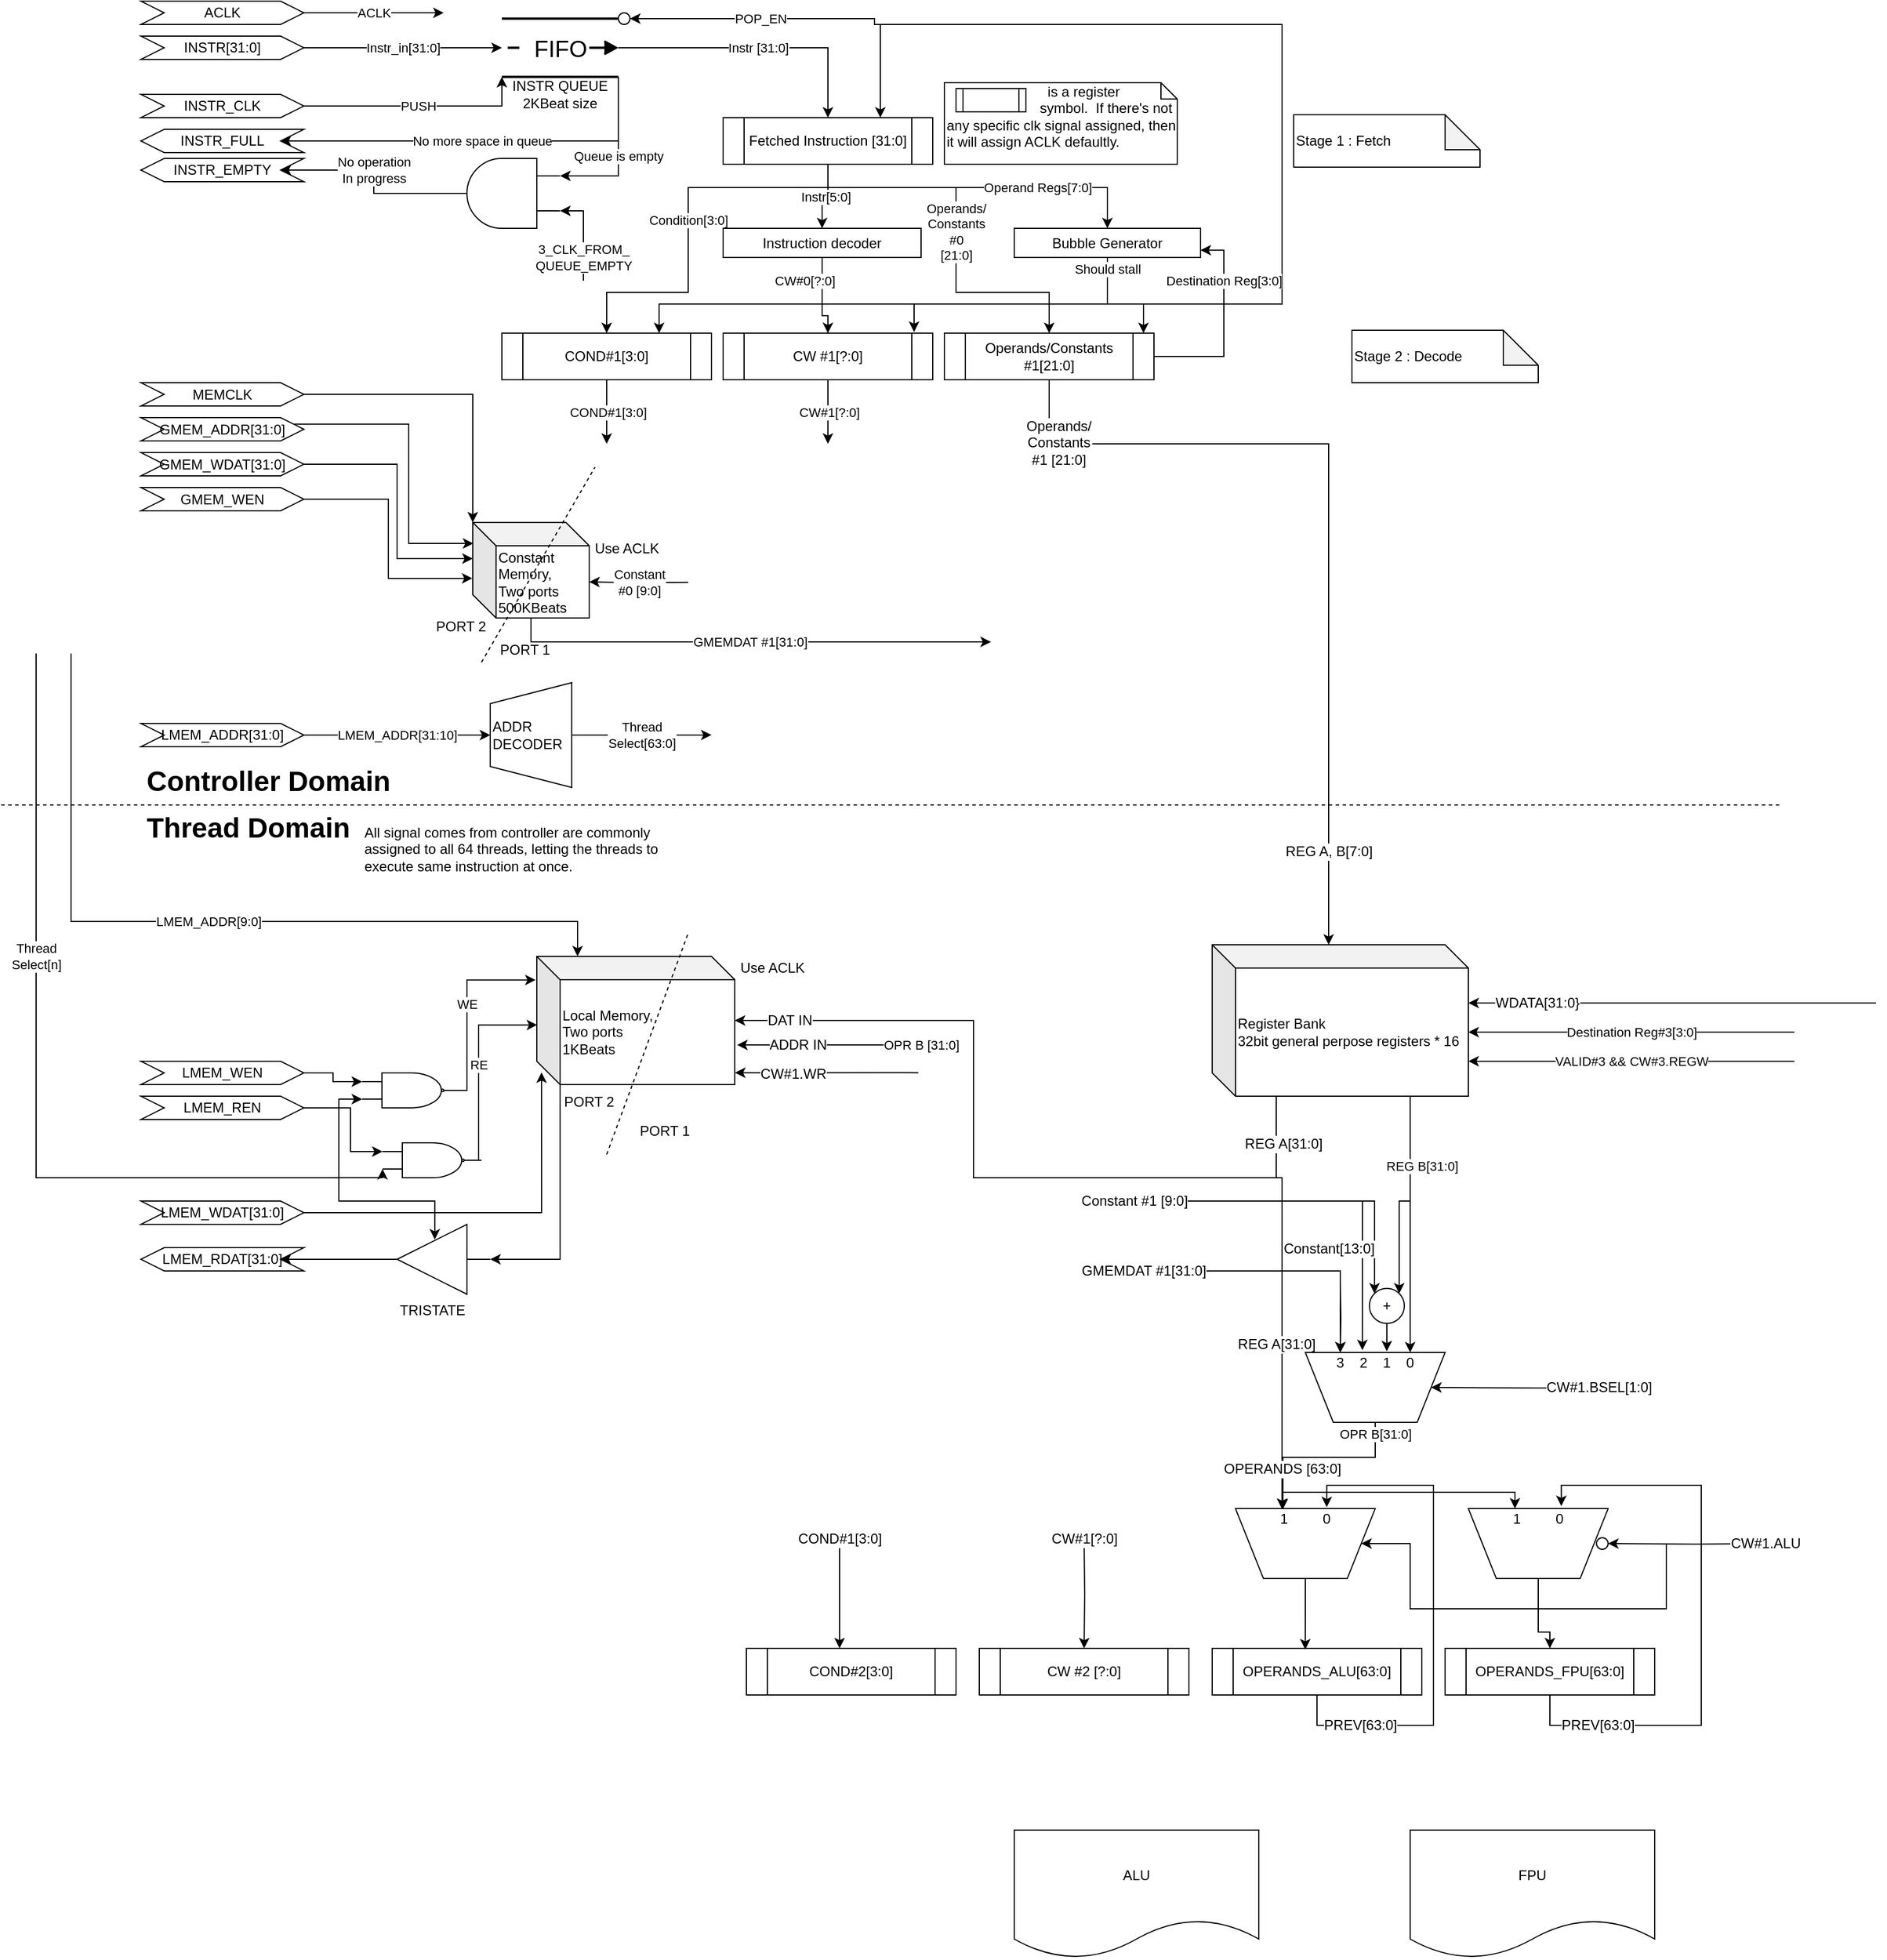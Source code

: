 <mxfile version="10.6.9" type="device"><diagram id="GFs_m2COBvJKlhi9vGBS" name="Page-1"><mxGraphModel dx="882" dy="807" grid="1" gridSize="10" guides="1" tooltips="1" connect="1" arrows="1" fold="1" page="1" pageScale="1" pageWidth="1169" pageHeight="827" math="0" shadow="0"><root><mxCell id="0"/><mxCell id="1" parent="0"/><mxCell id="w4Xrjc9ANLXoHk5ifPLj-215" value="" style="endArrow=none;dashed=1;html=1;fontColor=#000000;" edge="1" parent="1"><mxGeometry width="50" height="50" relative="1" as="geometry"><mxPoint x="442.5" y="867.5" as="sourcePoint"/><mxPoint x="540" y="700" as="targetPoint"/></mxGeometry></mxCell><mxCell id="w4Xrjc9ANLXoHk5ifPLj-197" style="edgeStyle=orthogonalEdgeStyle;rounded=0;orthogonalLoop=1;jettySize=auto;html=1;exitX=0.25;exitY=0;exitDx=0;exitDy=0;fontColor=#000000;entryX=0.667;entryY=0.994;entryDx=0;entryDy=0;entryPerimeter=0;" edge="1" parent="1" target="w4Xrjc9ANLXoHk5ifPLj-224"><mxGeometry relative="1" as="geometry"><mxPoint x="1120" y="1580" as="targetPoint"/><mxPoint x="1115" y="1310" as="sourcePoint"/><Array as="points"><mxPoint x="1130" y="1310"/></Array></mxGeometry></mxCell><mxCell id="w4Xrjc9ANLXoHk5ifPLj-198" value="REG A[31:0]" style="text;html=1;resizable=0;points=[];align=center;verticalAlign=middle;labelBackgroundColor=#ffffff;" vertex="1" connectable="0" parent="w4Xrjc9ANLXoHk5ifPLj-197"><mxGeometry x="0.57" y="-4" relative="1" as="geometry"><mxPoint x="-1" y="-77" as="offset"/></mxGeometry></mxCell><mxCell id="w4Xrjc9ANLXoHk5ifPLj-187" style="edgeStyle=orthogonalEdgeStyle;rounded=0;orthogonalLoop=1;jettySize=auto;html=1;exitX=0;exitY=0;exitDx=0;exitDy=0;fontColor=#000000;entryX=0;entryY=0;entryDx=0;entryDy=0;" edge="1" parent="1" target="w4Xrjc9ANLXoHk5ifPLj-186"><mxGeometry relative="1" as="geometry"><mxPoint x="1190" y="1330" as="sourcePoint"/><Array as="points"><mxPoint x="1209" y="1330"/></Array></mxGeometry></mxCell><mxCell id="w4Xrjc9ANLXoHk5ifPLj-188" style="edgeStyle=orthogonalEdgeStyle;rounded=0;orthogonalLoop=1;jettySize=auto;html=1;exitX=1;exitY=0;exitDx=0;exitDy=0;fontColor=#000000;entryX=1;entryY=0;entryDx=0;entryDy=0;" edge="1" parent="1" target="w4Xrjc9ANLXoHk5ifPLj-186"><mxGeometry relative="1" as="geometry"><mxPoint x="1240" y="1330" as="sourcePoint"/><Array as="points"><mxPoint x="1231" y="1330"/></Array></mxGeometry></mxCell><mxCell id="w4Xrjc9ANLXoHk5ifPLj-83" style="edgeStyle=orthogonalEdgeStyle;rounded=0;orthogonalLoop=1;jettySize=auto;html=1;entryX=0.75;entryY=0;entryDx=0;entryDy=0;fontColor=#000000;" edge="1" parent="1" source="w4Xrjc9ANLXoHk5ifPLj-72" target="w4Xrjc9ANLXoHk5ifPLj-75"><mxGeometry relative="1" as="geometry"><Array as="points"><mxPoint x="980" y="560"/><mxPoint x="595" y="560"/></Array></mxGeometry></mxCell><mxCell id="w4Xrjc9ANLXoHk5ifPLj-82" style="edgeStyle=orthogonalEdgeStyle;rounded=0;orthogonalLoop=1;jettySize=auto;html=1;entryX=0.911;entryY=-0.025;entryDx=0;entryDy=0;entryPerimeter=0;fontColor=#000000;" edge="1" parent="1" source="w4Xrjc9ANLXoHk5ifPLj-72" target="w4Xrjc9ANLXoHk5ifPLj-55"><mxGeometry relative="1" as="geometry"><Array as="points"><mxPoint x="980" y="560"/><mxPoint x="814" y="560"/></Array></mxGeometry></mxCell><mxCell id="w4Xrjc9ANLXoHk5ifPLj-79" value="Operands/&lt;br&gt;Constants&lt;br&gt;#0&lt;br&gt;[21:0]&lt;br&gt;" style="edgeStyle=orthogonalEdgeStyle;rounded=0;orthogonalLoop=1;jettySize=auto;html=1;exitX=0.5;exitY=1;exitDx=0;exitDy=0;fontColor=#000000;" edge="1" parent="1" source="w4Xrjc9ANLXoHk5ifPLj-32" target="w4Xrjc9ANLXoHk5ifPLj-70"><mxGeometry relative="1" as="geometry"><Array as="points"><mxPoint x="740" y="460"/><mxPoint x="850" y="460"/><mxPoint x="850" y="550"/><mxPoint x="930" y="550"/></Array></mxGeometry></mxCell><mxCell id="w4Xrjc9ANLXoHk5ifPLj-17" value="ACLK" style="edgeStyle=orthogonalEdgeStyle;rounded=0;orthogonalLoop=1;jettySize=auto;html=1;exitX=1;exitY=0.5;exitDx=0;exitDy=0;fontColor=#000000;" edge="1" parent="1" source="w4Xrjc9ANLXoHk5ifPLj-2"><mxGeometry relative="1" as="geometry"><mxPoint x="410" y="310" as="targetPoint"/><Array as="points"><mxPoint x="400" y="310"/><mxPoint x="400" y="310"/></Array></mxGeometry></mxCell><mxCell id="w4Xrjc9ANLXoHk5ifPLj-2" value="ACLK&lt;br&gt;" style="shape=step;perimeter=stepPerimeter;whiteSpace=wrap;html=1;fixedSize=1;" vertex="1" parent="1"><mxGeometry x="150" y="300" width="140" height="20" as="geometry"/></mxCell><mxCell id="w4Xrjc9ANLXoHk5ifPLj-25" value="Instr_in[31:0]" style="edgeStyle=orthogonalEdgeStyle;rounded=0;orthogonalLoop=1;jettySize=auto;html=1;exitX=1;exitY=0.5;exitDx=0;exitDy=0;entryX=0;entryY=0.5;entryDx=0;entryDy=0;fontColor=#000000;" edge="1" parent="1" source="w4Xrjc9ANLXoHk5ifPLj-3" target="w4Xrjc9ANLXoHk5ifPLj-22"><mxGeometry relative="1" as="geometry"/></mxCell><mxCell id="w4Xrjc9ANLXoHk5ifPLj-3" value="INSTR[31:0]&lt;br&gt;" style="shape=step;perimeter=stepPerimeter;whiteSpace=wrap;html=1;fixedSize=1;" vertex="1" parent="1"><mxGeometry x="150" y="330" width="140" height="20" as="geometry"/></mxCell><mxCell id="w4Xrjc9ANLXoHk5ifPLj-37" value="PUSH" style="edgeStyle=orthogonalEdgeStyle;rounded=0;orthogonalLoop=1;jettySize=auto;html=1;exitX=1;exitY=0.5;exitDx=0;exitDy=0;entryX=0;entryY=1;entryDx=0;entryDy=0;fontColor=#000000;" edge="1" parent="1" source="w4Xrjc9ANLXoHk5ifPLj-4" target="w4Xrjc9ANLXoHk5ifPLj-22"><mxGeometry relative="1" as="geometry"/></mxCell><mxCell id="w4Xrjc9ANLXoHk5ifPLj-4" value="INSTR_CLK" style="shape=step;perimeter=stepPerimeter;whiteSpace=wrap;html=1;fixedSize=1;" vertex="1" parent="1"><mxGeometry x="150" y="380" width="140" height="20" as="geometry"/></mxCell><mxCell id="w4Xrjc9ANLXoHk5ifPLj-112" style="edgeStyle=orthogonalEdgeStyle;rounded=0;orthogonalLoop=1;jettySize=auto;html=1;exitX=1;exitY=0.25;exitDx=0;exitDy=0;entryX=0.005;entryY=0.22;entryDx=0;entryDy=0;entryPerimeter=0;fontColor=#000000;" edge="1" parent="1" source="w4Xrjc9ANLXoHk5ifPLj-5" target="w4Xrjc9ANLXoHk5ifPLj-106"><mxGeometry relative="1" as="geometry"><Array as="points"><mxPoint x="380" y="663"/><mxPoint x="380" y="766"/></Array></mxGeometry></mxCell><mxCell id="w4Xrjc9ANLXoHk5ifPLj-5" value="GMEM_ADDR[31:0]" style="shape=step;perimeter=stepPerimeter;whiteSpace=wrap;html=1;fixedSize=1;" vertex="1" parent="1"><mxGeometry x="150" y="657.5" width="140" height="20" as="geometry"/></mxCell><mxCell id="w4Xrjc9ANLXoHk5ifPLj-111" style="edgeStyle=orthogonalEdgeStyle;rounded=0;orthogonalLoop=1;jettySize=auto;html=1;exitX=1;exitY=0.5;exitDx=0;exitDy=0;entryX=0;entryY=0;entryDx=0;entryDy=31;entryPerimeter=0;fontColor=#000000;" edge="1" parent="1" source="w4Xrjc9ANLXoHk5ifPLj-6" target="w4Xrjc9ANLXoHk5ifPLj-106"><mxGeometry relative="1" as="geometry"><Array as="points"><mxPoint x="370" y="697"/><mxPoint x="370" y="779"/></Array></mxGeometry></mxCell><mxCell id="w4Xrjc9ANLXoHk5ifPLj-6" value="GMEM_WDAT[31:0]" style="shape=step;perimeter=stepPerimeter;whiteSpace=wrap;html=1;fixedSize=1;" vertex="1" parent="1"><mxGeometry x="150" y="687.5" width="140" height="20" as="geometry"/></mxCell><mxCell id="w4Xrjc9ANLXoHk5ifPLj-113" style="edgeStyle=orthogonalEdgeStyle;rounded=0;orthogonalLoop=1;jettySize=auto;html=1;entryX=0;entryY=0;entryDx=0;entryDy=0;entryPerimeter=0;fontColor=#000000;" edge="1" parent="1" source="w4Xrjc9ANLXoHk5ifPLj-7" target="w4Xrjc9ANLXoHk5ifPLj-106"><mxGeometry relative="1" as="geometry"/></mxCell><mxCell id="w4Xrjc9ANLXoHk5ifPLj-7" value="MEMCLK" style="shape=step;perimeter=stepPerimeter;whiteSpace=wrap;html=1;fixedSize=1;" vertex="1" parent="1"><mxGeometry x="150" y="627.5" width="140" height="20" as="geometry"/></mxCell><mxCell id="w4Xrjc9ANLXoHk5ifPLj-110" style="edgeStyle=orthogonalEdgeStyle;rounded=0;orthogonalLoop=1;jettySize=auto;html=1;exitX=1;exitY=0.5;exitDx=0;exitDy=0;entryX=-0.003;entryY=0.585;entryDx=0;entryDy=0;entryPerimeter=0;fontColor=#000000;" edge="1" parent="1" source="w4Xrjc9ANLXoHk5ifPLj-10" target="w4Xrjc9ANLXoHk5ifPLj-106"><mxGeometry relative="1" as="geometry"/></mxCell><mxCell id="w4Xrjc9ANLXoHk5ifPLj-10" value="GMEM_WEN" style="shape=step;perimeter=stepPerimeter;whiteSpace=wrap;html=1;fixedSize=1;" vertex="1" parent="1"><mxGeometry x="150" y="717.5" width="140" height="20" as="geometry"/></mxCell><mxCell id="w4Xrjc9ANLXoHk5ifPLj-121" value="LMEM_ADDR[31:10]" style="edgeStyle=orthogonalEdgeStyle;rounded=0;orthogonalLoop=1;jettySize=auto;html=1;exitX=1;exitY=0.5;exitDx=0;exitDy=0;entryX=0.5;entryY=1;entryDx=0;entryDy=0;fontColor=#000000;" edge="1" parent="1" source="w4Xrjc9ANLXoHk5ifPLj-11" target="w4Xrjc9ANLXoHk5ifPLj-120"><mxGeometry relative="1" as="geometry"/></mxCell><mxCell id="w4Xrjc9ANLXoHk5ifPLj-11" value="LMEM_ADDR[31:0]" style="shape=step;perimeter=stepPerimeter;whiteSpace=wrap;html=1;fixedSize=1;" vertex="1" parent="1"><mxGeometry x="150" y="920" width="140" height="20" as="geometry"/></mxCell><mxCell id="w4Xrjc9ANLXoHk5ifPLj-33" value="Instr [31:0]" style="edgeStyle=orthogonalEdgeStyle;rounded=0;orthogonalLoop=1;jettySize=auto;html=1;exitX=1;exitY=0.5;exitDx=0;exitDy=0;entryX=0.5;entryY=0;entryDx=0;entryDy=0;fontColor=#000000;" edge="1" parent="1" source="w4Xrjc9ANLXoHk5ifPLj-22" target="w4Xrjc9ANLXoHk5ifPLj-32"><mxGeometry relative="1" as="geometry"/></mxCell><mxCell id="w4Xrjc9ANLXoHk5ifPLj-42" value="No more space in queue" style="edgeStyle=orthogonalEdgeStyle;rounded=0;orthogonalLoop=1;jettySize=auto;html=1;exitX=1;exitY=1;exitDx=0;exitDy=0;entryX=1;entryY=0.5;entryDx=0;entryDy=0;fontColor=#000000;" edge="1" parent="1" source="w4Xrjc9ANLXoHk5ifPLj-22" target="w4Xrjc9ANLXoHk5ifPLj-40"><mxGeometry relative="1" as="geometry"><Array as="points"><mxPoint x="560" y="420"/></Array></mxGeometry></mxCell><mxCell id="w4Xrjc9ANLXoHk5ifPLj-48" value="Queue is empty" style="edgeStyle=orthogonalEdgeStyle;rounded=0;orthogonalLoop=1;jettySize=auto;html=1;exitX=1;exitY=1;exitDx=0;exitDy=0;entryX=0;entryY=0.25;entryDx=0;entryDy=0;entryPerimeter=0;fontColor=#000000;" edge="1" parent="1" source="w4Xrjc9ANLXoHk5ifPLj-22" target="w4Xrjc9ANLXoHk5ifPLj-43"><mxGeometry relative="1" as="geometry"/></mxCell><mxCell id="w4Xrjc9ANLXoHk5ifPLj-22" value="FIFO" style="strokeWidth=2;html=1;shape=mxgraph.lean_mapping.fifo_sequence_flow;pointerEvents=1;fontStyle=0;fontSize=20;align=center;fillColor=none;" vertex="1" parent="1"><mxGeometry x="460" y="315" width="100" height="50" as="geometry"/></mxCell><mxCell id="w4Xrjc9ANLXoHk5ifPLj-23" value="INSTR QUEUE&lt;br&gt;2KBeat size&lt;br&gt;" style="text;html=1;strokeColor=none;fillColor=none;align=center;verticalAlign=middle;whiteSpace=wrap;rounded=0;fontColor=#000000;" vertex="1" parent="1"><mxGeometry x="425" y="370" width="170" height="20" as="geometry"/></mxCell><mxCell id="w4Xrjc9ANLXoHk5ifPLj-26" value="" style="endArrow=none;dashed=1;html=1;fontColor=#000000;" edge="1" parent="1"><mxGeometry width="50" height="50" relative="1" as="geometry"><mxPoint x="30" y="990" as="sourcePoint"/><mxPoint x="1560" y="990" as="targetPoint"/></mxGeometry></mxCell><mxCell id="w4Xrjc9ANLXoHk5ifPLj-28" value="&lt;h1&gt;Controller Domain&lt;/h1&gt;" style="text;html=1;strokeColor=none;fillColor=none;spacing=5;spacingTop=-20;whiteSpace=wrap;overflow=hidden;rounded=0;fontColor=#000000;" vertex="1" parent="1"><mxGeometry x="150" y="950" width="360" height="40" as="geometry"/></mxCell><mxCell id="w4Xrjc9ANLXoHk5ifPLj-31" value="&lt;h1&gt;Thread Domain&lt;/h1&gt;" style="text;html=1;strokeColor=none;fillColor=none;spacing=5;spacingTop=-20;whiteSpace=wrap;overflow=hidden;rounded=0;fontColor=#000000;" vertex="1" parent="1"><mxGeometry x="150" y="990" width="190" height="40" as="geometry"/></mxCell><mxCell id="w4Xrjc9ANLXoHk5ifPLj-52" value="Instr[5:0]" style="edgeStyle=orthogonalEdgeStyle;rounded=0;orthogonalLoop=1;jettySize=auto;html=1;entryX=0.5;entryY=0;entryDx=0;entryDy=0;fontColor=#000000;" edge="1" parent="1" source="w4Xrjc9ANLXoHk5ifPLj-32" target="w4Xrjc9ANLXoHk5ifPLj-51"><mxGeometry relative="1" as="geometry"/></mxCell><mxCell id="w4Xrjc9ANLXoHk5ifPLj-74" value="Operand Regs[7:0]" style="edgeStyle=orthogonalEdgeStyle;rounded=0;orthogonalLoop=1;jettySize=auto;html=1;exitX=0.5;exitY=1;exitDx=0;exitDy=0;entryX=0.5;entryY=0;entryDx=0;entryDy=0;fontColor=#000000;" edge="1" parent="1" source="w4Xrjc9ANLXoHk5ifPLj-32" target="w4Xrjc9ANLXoHk5ifPLj-72"><mxGeometry x="0.356" relative="1" as="geometry"><Array as="points"><mxPoint x="740" y="460"/><mxPoint x="980" y="460"/></Array><mxPoint as="offset"/></mxGeometry></mxCell><mxCell id="w4Xrjc9ANLXoHk5ifPLj-88" style="edgeStyle=orthogonalEdgeStyle;rounded=0;orthogonalLoop=1;jettySize=auto;html=1;fontColor=#000000;entryX=0.75;entryY=0;entryDx=0;entryDy=0;exitX=0.5;exitY=1;exitDx=0;exitDy=0;" edge="1" parent="1" source="w4Xrjc9ANLXoHk5ifPLj-72" target="w4Xrjc9ANLXoHk5ifPLj-32"><mxGeometry relative="1" as="geometry"><mxPoint x="785" y="290" as="sourcePoint"/><Array as="points"><mxPoint x="980" y="560"/><mxPoint x="1130" y="560"/><mxPoint x="1130" y="320"/><mxPoint x="785" y="320"/></Array></mxGeometry></mxCell><mxCell id="w4Xrjc9ANLXoHk5ifPLj-32" value="Fetched Instruction [31:0]" style="shape=process;whiteSpace=wrap;html=1;backgroundOutline=1;fillColor=none;fontColor=#000000;" vertex="1" parent="1"><mxGeometry x="650" y="400" width="180" height="40" as="geometry"/></mxCell><mxCell id="w4Xrjc9ANLXoHk5ifPLj-35" value="&amp;nbsp; &amp;nbsp; &amp;nbsp; &amp;nbsp; &amp;nbsp; &amp;nbsp; &amp;nbsp; &amp;nbsp; &amp;nbsp; &amp;nbsp; &amp;nbsp; &amp;nbsp; &amp;nbsp; is a register&lt;br&gt;&amp;nbsp; &amp;nbsp; &amp;nbsp; &amp;nbsp; &amp;nbsp; &amp;nbsp; &amp;nbsp; &amp;nbsp; &amp;nbsp; &amp;nbsp; &amp;nbsp; &amp;nbsp; symbol.&amp;nbsp;&amp;nbsp;If there's not any specific clk signal assigned, then it will assign ACLK defaultly.&lt;br&gt;&lt;br&gt;" style="shape=note;whiteSpace=wrap;html=1;size=14;verticalAlign=top;align=left;spacingTop=-6;fillColor=none;fontColor=#000000;" vertex="1" parent="1"><mxGeometry x="840" y="370" width="200" height="70" as="geometry"/></mxCell><mxCell id="w4Xrjc9ANLXoHk5ifPLj-36" value="" style="shape=process;whiteSpace=wrap;html=1;backgroundOutline=1;fillColor=none;fontColor=#000000;" vertex="1" parent="1"><mxGeometry x="850" y="375" width="60" height="20" as="geometry"/></mxCell><mxCell id="w4Xrjc9ANLXoHk5ifPLj-40" value="INSTR_FULL" style="shape=step;perimeter=stepPerimeter;whiteSpace=wrap;html=1;fixedSize=1;flipH=1;" vertex="1" parent="1"><mxGeometry x="150" y="410" width="140" height="20" as="geometry"/></mxCell><mxCell id="w4Xrjc9ANLXoHk5ifPLj-41" value="INSTR_EMPTY" style="shape=step;perimeter=stepPerimeter;whiteSpace=wrap;html=1;fixedSize=1;flipH=1;" vertex="1" parent="1"><mxGeometry x="150" y="435" width="140" height="20" as="geometry"/></mxCell><mxCell id="w4Xrjc9ANLXoHk5ifPLj-46" value="No operation&lt;br&gt;In progress&lt;br&gt;" style="edgeStyle=orthogonalEdgeStyle;rounded=0;orthogonalLoop=1;jettySize=auto;html=1;exitX=1;exitY=0.5;exitDx=0;exitDy=0;exitPerimeter=0;entryX=1;entryY=0.5;entryDx=0;entryDy=0;fontColor=#000000;" edge="1" parent="1" source="w4Xrjc9ANLXoHk5ifPLj-43" target="w4Xrjc9ANLXoHk5ifPLj-41"><mxGeometry relative="1" as="geometry"/></mxCell><mxCell id="w4Xrjc9ANLXoHk5ifPLj-100" value="3_CLK_FROM_&lt;br&gt;QUEUE_EMPTY&lt;br&gt;" style="edgeStyle=orthogonalEdgeStyle;rounded=0;orthogonalLoop=1;jettySize=auto;html=1;exitX=0;exitY=0.75;exitDx=0;exitDy=0;exitPerimeter=0;fontColor=#000000;entryX=0;entryY=0.75;entryDx=0;entryDy=0;entryPerimeter=0;" edge="1" parent="1" target="w4Xrjc9ANLXoHk5ifPLj-43"><mxGeometry x="-0.5" relative="1" as="geometry"><mxPoint x="530" y="540" as="sourcePoint"/><Array as="points"><mxPoint x="530" y="480"/></Array><mxPoint as="offset"/></mxGeometry></mxCell><mxCell id="w4Xrjc9ANLXoHk5ifPLj-43" value="&lt;br&gt;&lt;br&gt;" style="verticalLabelPosition=bottom;shadow=0;dashed=0;align=center;fillColor=#ffffff;html=1;verticalAlign=top;strokeWidth=1;shape=mxgraph.electrical.logic_gates.logic_gate;operation=and;fontColor=#000000;flipH=1;" vertex="1" parent="1"><mxGeometry x="410" y="435" width="100" height="60" as="geometry"/></mxCell><mxCell id="w4Xrjc9ANLXoHk5ifPLj-76" value="Condition[3:0]" style="edgeStyle=orthogonalEdgeStyle;rounded=0;orthogonalLoop=1;jettySize=auto;html=1;entryX=0.5;entryY=0;entryDx=0;entryDy=0;fontColor=#000000;exitX=0.5;exitY=1;exitDx=0;exitDy=0;" edge="1" parent="1" source="w4Xrjc9ANLXoHk5ifPLj-32" target="w4Xrjc9ANLXoHk5ifPLj-75"><mxGeometry relative="1" as="geometry"><mxPoint x="710" y="460" as="sourcePoint"/><Array as="points"><mxPoint x="740" y="460"/><mxPoint x="620" y="460"/><mxPoint x="620" y="550"/><mxPoint x="550" y="550"/></Array></mxGeometry></mxCell><mxCell id="w4Xrjc9ANLXoHk5ifPLj-85" value="CW#0[?:0]" style="edgeStyle=orthogonalEdgeStyle;rounded=0;orthogonalLoop=1;jettySize=auto;html=1;fontColor=#000000;entryX=0.5;entryY=0;entryDx=0;entryDy=0;" edge="1" parent="1" source="w4Xrjc9ANLXoHk5ifPLj-51" target="w4Xrjc9ANLXoHk5ifPLj-55"><mxGeometry x="-0.429" y="-15" relative="1" as="geometry"><mxPoint x="735" y="570" as="targetPoint"/><Array as="points"><mxPoint x="735" y="570"/><mxPoint x="740" y="570"/></Array><mxPoint as="offset"/></mxGeometry></mxCell><mxCell id="w4Xrjc9ANLXoHk5ifPLj-51" value="Instruction decoder" style="rounded=0;whiteSpace=wrap;html=1;fillColor=none;fontColor=#000000;" vertex="1" parent="1"><mxGeometry x="650" y="495" width="170" height="25" as="geometry"/></mxCell><mxCell id="w4Xrjc9ANLXoHk5ifPLj-99" value="CW#1[?:0]&lt;br&gt;" style="edgeStyle=orthogonalEdgeStyle;rounded=0;orthogonalLoop=1;jettySize=auto;html=1;fontColor=#000000;" edge="1" parent="1" source="w4Xrjc9ANLXoHk5ifPLj-55"><mxGeometry relative="1" as="geometry"><mxPoint x="740" y="680" as="targetPoint"/></mxGeometry></mxCell><mxCell id="w4Xrjc9ANLXoHk5ifPLj-55" value="CW #1[?:0]" style="shape=process;whiteSpace=wrap;html=1;backgroundOutline=1;fillColor=none;fontColor=#000000;" vertex="1" parent="1"><mxGeometry x="650" y="585" width="180" height="40" as="geometry"/></mxCell><mxCell id="w4Xrjc9ANLXoHk5ifPLj-73" value="Destination Reg[3:0]" style="edgeStyle=orthogonalEdgeStyle;rounded=0;orthogonalLoop=1;jettySize=auto;html=1;exitX=0;exitY=0.5;exitDx=0;exitDy=0;entryX=1;entryY=0.75;entryDx=0;entryDy=0;fontColor=#000000;" edge="1" parent="1" source="w4Xrjc9ANLXoHk5ifPLj-70" target="w4Xrjc9ANLXoHk5ifPLj-72"><mxGeometry x="0.462" relative="1" as="geometry"><mxPoint as="offset"/></mxGeometry></mxCell><mxCell id="w4Xrjc9ANLXoHk5ifPLj-94" style="edgeStyle=orthogonalEdgeStyle;rounded=0;orthogonalLoop=1;jettySize=auto;html=1;entryX=0;entryY=0;entryDx=100;entryDy=0;entryPerimeter=0;fontColor=#000000;" edge="1" parent="1" source="w4Xrjc9ANLXoHk5ifPLj-70" target="w4Xrjc9ANLXoHk5ifPLj-93"><mxGeometry relative="1" as="geometry"><Array as="points"><mxPoint x="930" y="680"/><mxPoint x="1170" y="680"/></Array></mxGeometry></mxCell><mxCell id="w4Xrjc9ANLXoHk5ifPLj-95" value="REG A, B[7:0]" style="text;html=1;resizable=0;points=[];align=center;verticalAlign=middle;labelBackgroundColor=#ffffff;" vertex="1" connectable="0" parent="w4Xrjc9ANLXoHk5ifPLj-94"><mxGeometry x="0.705" y="4" relative="1" as="geometry"><mxPoint x="-4" y="27" as="offset"/></mxGeometry></mxCell><mxCell id="w4Xrjc9ANLXoHk5ifPLj-108" value="Operands/&lt;br&gt;Constants&lt;br&gt;#1 [21:0]&lt;br&gt;" style="text;html=1;resizable=0;points=[];align=center;verticalAlign=middle;labelBackgroundColor=#ffffff;" vertex="1" connectable="0" parent="w4Xrjc9ANLXoHk5ifPLj-94"><mxGeometry x="-0.827" y="1" relative="1" as="geometry"><mxPoint as="offset"/></mxGeometry></mxCell><mxCell id="w4Xrjc9ANLXoHk5ifPLj-70" value="Operands/Constants&lt;br&gt;#1[21:0]&lt;br&gt;" style="shape=process;whiteSpace=wrap;html=1;backgroundOutline=1;fillColor=none;fontColor=#000000;direction=west;" vertex="1" parent="1"><mxGeometry x="840" y="585" width="180" height="40" as="geometry"/></mxCell><mxCell id="w4Xrjc9ANLXoHk5ifPLj-80" value="Should stall" style="edgeStyle=orthogonalEdgeStyle;rounded=0;orthogonalLoop=1;jettySize=auto;html=1;fontColor=#000000;entryX=0.05;entryY=1;entryDx=0;entryDy=0;entryPerimeter=0;" edge="1" parent="1" source="w4Xrjc9ANLXoHk5ifPLj-72" target="w4Xrjc9ANLXoHk5ifPLj-70"><mxGeometry x="-0.792" relative="1" as="geometry"><Array as="points"><mxPoint x="980" y="560"/><mxPoint x="1011" y="560"/></Array><mxPoint as="offset"/></mxGeometry></mxCell><mxCell id="w4Xrjc9ANLXoHk5ifPLj-72" value="Bubble Generator" style="rounded=0;whiteSpace=wrap;html=1;fillColor=none;fontColor=#000000;" vertex="1" parent="1"><mxGeometry x="900" y="495" width="160" height="25" as="geometry"/></mxCell><mxCell id="w4Xrjc9ANLXoHk5ifPLj-98" value="COND#1[3:0]" style="edgeStyle=orthogonalEdgeStyle;rounded=0;orthogonalLoop=1;jettySize=auto;html=1;fontColor=#000000;" edge="1" parent="1" source="w4Xrjc9ANLXoHk5ifPLj-75"><mxGeometry relative="1" as="geometry"><mxPoint x="550" y="680" as="targetPoint"/></mxGeometry></mxCell><mxCell id="w4Xrjc9ANLXoHk5ifPLj-75" value="COND#1[3:0]" style="shape=process;whiteSpace=wrap;html=1;backgroundOutline=1;fillColor=none;fontColor=#000000;" vertex="1" parent="1"><mxGeometry x="460" y="585" width="180" height="40" as="geometry"/></mxCell><mxCell id="w4Xrjc9ANLXoHk5ifPLj-89" value="All signal comes from controller are commonly assigned to all 64 threads, letting the threads to execute same instruction at once." style="text;html=1;strokeColor=none;fillColor=none;align=left;verticalAlign=top;whiteSpace=wrap;rounded=0;" vertex="1" parent="1"><mxGeometry x="340" y="1000" width="290" height="80" as="geometry"/></mxCell><mxCell id="w4Xrjc9ANLXoHk5ifPLj-90" value="Stage 2 : Decode" style="shape=note;whiteSpace=wrap;html=1;backgroundOutline=1;darkOpacity=0.05;rounded=0;fillColor=none;align=left;" vertex="1" parent="1"><mxGeometry x="1190" y="582.5" width="160" height="45" as="geometry"/></mxCell><mxCell id="w4Xrjc9ANLXoHk5ifPLj-91" value="Stage 1 : Fetch" style="shape=note;whiteSpace=wrap;html=1;backgroundOutline=1;darkOpacity=0.05;rounded=0;fillColor=none;align=left;" vertex="1" parent="1"><mxGeometry x="1140" y="397.5" width="160" height="45" as="geometry"/></mxCell><mxCell id="w4Xrjc9ANLXoHk5ifPLj-93" value="Register Bank&lt;br&gt;32bit general perpose registers * 16&lt;br&gt;" style="shape=cube;whiteSpace=wrap;html=1;boundedLbl=1;backgroundOutline=1;darkOpacity=0.05;darkOpacity2=0.1;rounded=0;fillColor=none;align=left;" vertex="1" parent="1"><mxGeometry x="1070" y="1110" width="220" height="130" as="geometry"/></mxCell><mxCell id="w4Xrjc9ANLXoHk5ifPLj-103" value="" style="ellipse;whiteSpace=wrap;html=1;aspect=fixed;rounded=0;fillColor=none;align=left;" vertex="1" parent="1"><mxGeometry x="560" y="310" width="10" height="10" as="geometry"/></mxCell><mxCell id="w4Xrjc9ANLXoHk5ifPLj-104" value="POP_EN" style="edgeStyle=orthogonalEdgeStyle;rounded=0;orthogonalLoop=1;jettySize=auto;html=1;entryX=1;entryY=0.5;entryDx=0;entryDy=0;fontColor=#000000;" edge="1" parent="1" target="w4Xrjc9ANLXoHk5ifPLj-103"><mxGeometry relative="1" as="geometry"><mxPoint x="789.951" y="319.961" as="sourcePoint"/><mxPoint x="560.049" y="314.913" as="targetPoint"/><Array as="points"><mxPoint x="780" y="320"/><mxPoint x="780" y="315"/></Array></mxGeometry></mxCell><mxCell id="w4Xrjc9ANLXoHk5ifPLj-109" value="Constant&lt;br&gt;#0 [9:0]&lt;br&gt;" style="edgeStyle=orthogonalEdgeStyle;rounded=0;orthogonalLoop=1;jettySize=auto;html=1;exitX=0;exitY=0;exitDx=100;exitDy=51;exitPerimeter=0;fontColor=#000000;entryX=0;entryY=0;entryDx=100;entryDy=51;entryPerimeter=0;" edge="1" parent="1" target="w4Xrjc9ANLXoHk5ifPLj-106"><mxGeometry relative="1" as="geometry"><mxPoint x="620" y="798.833" as="sourcePoint"/></mxGeometry></mxCell><mxCell id="w4Xrjc9ANLXoHk5ifPLj-153" value="GMEMDAT #1[31:0]" style="edgeStyle=orthogonalEdgeStyle;rounded=0;orthogonalLoop=1;jettySize=auto;html=1;fontColor=#000000;" edge="1" parent="1" source="w4Xrjc9ANLXoHk5ifPLj-106"><mxGeometry relative="1" as="geometry"><mxPoint x="880" y="850" as="targetPoint"/><Array as="points"><mxPoint x="485" y="850"/><mxPoint x="850" y="850"/></Array></mxGeometry></mxCell><mxCell id="w4Xrjc9ANLXoHk5ifPLj-106" value="Constant&lt;br&gt;Memory,&lt;br&gt;Two ports&lt;br&gt;500KBeats&lt;br&gt;" style="shape=cube;whiteSpace=wrap;html=1;boundedLbl=1;backgroundOutline=1;darkOpacity=0.05;darkOpacity2=0.1;rounded=0;fillColor=none;align=left;" vertex="1" parent="1"><mxGeometry x="435" y="747.5" width="100" height="82" as="geometry"/></mxCell><mxCell id="w4Xrjc9ANLXoHk5ifPLj-145" style="edgeStyle=orthogonalEdgeStyle;rounded=0;orthogonalLoop=1;jettySize=auto;html=1;exitX=1;exitY=0.5;exitDx=0;exitDy=0;entryX=0.024;entryY=0.905;entryDx=0;entryDy=0;entryPerimeter=0;fontColor=#000000;" edge="1" parent="1" source="w4Xrjc9ANLXoHk5ifPLj-116" target="w4Xrjc9ANLXoHk5ifPLj-122"><mxGeometry relative="1" as="geometry"/></mxCell><mxCell id="w4Xrjc9ANLXoHk5ifPLj-116" value="LMEM_WDAT[31:0]" style="shape=step;perimeter=stepPerimeter;whiteSpace=wrap;html=1;fixedSize=1;" vertex="1" parent="1"><mxGeometry x="150" y="1330" width="140" height="20" as="geometry"/></mxCell><mxCell id="w4Xrjc9ANLXoHk5ifPLj-117" value="LMEM_RDAT[31:0]" style="shape=step;perimeter=stepPerimeter;whiteSpace=wrap;html=1;fixedSize=1;flipH=1;" vertex="1" parent="1"><mxGeometry x="150" y="1370" width="140" height="20" as="geometry"/></mxCell><mxCell id="w4Xrjc9ANLXoHk5ifPLj-129" style="edgeStyle=orthogonalEdgeStyle;rounded=0;orthogonalLoop=1;jettySize=auto;html=1;exitX=1;exitY=0.5;exitDx=0;exitDy=0;entryX=0;entryY=0.25;entryDx=0;entryDy=0;entryPerimeter=0;fontColor=#000000;" edge="1" parent="1" source="w4Xrjc9ANLXoHk5ifPLj-118" target="w4Xrjc9ANLXoHk5ifPLj-128"><mxGeometry relative="1" as="geometry"/></mxCell><mxCell id="w4Xrjc9ANLXoHk5ifPLj-118" value="LMEM_WEN" style="shape=step;perimeter=stepPerimeter;whiteSpace=wrap;html=1;fixedSize=1;" vertex="1" parent="1"><mxGeometry x="150" y="1210" width="140" height="20" as="geometry"/></mxCell><mxCell id="w4Xrjc9ANLXoHk5ifPLj-137" style="edgeStyle=orthogonalEdgeStyle;rounded=0;orthogonalLoop=1;jettySize=auto;html=1;entryX=0;entryY=0.25;entryDx=0;entryDy=0;entryPerimeter=0;fontColor=#000000;" edge="1" parent="1" source="w4Xrjc9ANLXoHk5ifPLj-119" target="w4Xrjc9ANLXoHk5ifPLj-136"><mxGeometry relative="1" as="geometry"><Array as="points"><mxPoint x="330" y="1250"/><mxPoint x="330" y="1287"/></Array></mxGeometry></mxCell><mxCell id="w4Xrjc9ANLXoHk5ifPLj-119" value="LMEM_REN" style="shape=step;perimeter=stepPerimeter;whiteSpace=wrap;html=1;fixedSize=1;" vertex="1" parent="1"><mxGeometry x="150" y="1240" width="140" height="20" as="geometry"/></mxCell><mxCell id="w4Xrjc9ANLXoHk5ifPLj-127" value="Thread &lt;br&gt;Select[63:0]" style="edgeStyle=orthogonalEdgeStyle;rounded=0;orthogonalLoop=1;jettySize=auto;html=1;exitX=0.5;exitY=0;exitDx=0;exitDy=0;fontColor=#000000;" edge="1" parent="1" source="w4Xrjc9ANLXoHk5ifPLj-120"><mxGeometry relative="1" as="geometry"><mxPoint x="640" y="929.931" as="targetPoint"/></mxGeometry></mxCell><mxCell id="w4Xrjc9ANLXoHk5ifPLj-120" value="ADDR&lt;br&gt;DECODER&lt;br&gt;" style="shape=trapezoid;perimeter=trapezoidPerimeter;whiteSpace=wrap;html=1;rounded=0;fillColor=none;align=left;direction=south;flipH=1;" vertex="1" parent="1"><mxGeometry x="450" y="885" width="70" height="90" as="geometry"/></mxCell><mxCell id="w4Xrjc9ANLXoHk5ifPLj-125" value="LMEM_ADDR[9:0]" style="edgeStyle=orthogonalEdgeStyle;rounded=0;orthogonalLoop=1;jettySize=auto;html=1;fontColor=#000000;" edge="1" parent="1" target="w4Xrjc9ANLXoHk5ifPLj-122"><mxGeometry relative="1" as="geometry"><mxPoint x="90" y="860" as="sourcePoint"/><Array as="points"><mxPoint x="525" y="1090"/></Array></mxGeometry></mxCell><mxCell id="w4Xrjc9ANLXoHk5ifPLj-146" style="edgeStyle=orthogonalEdgeStyle;rounded=0;orthogonalLoop=1;jettySize=auto;html=1;exitX=0;exitY=0;exitDx=20;exitDy=110;exitPerimeter=0;fontColor=#000000;entryX=0;entryY=0.5;entryDx=0;entryDy=0;" edge="1" parent="1" source="w4Xrjc9ANLXoHk5ifPLj-122" target="w4Xrjc9ANLXoHk5ifPLj-147"><mxGeometry relative="1" as="geometry"><mxPoint x="450" y="1380" as="targetPoint"/><Array as="points"><mxPoint x="510" y="1380"/></Array></mxGeometry></mxCell><mxCell id="w4Xrjc9ANLXoHk5ifPLj-166" style="edgeStyle=orthogonalEdgeStyle;rounded=0;orthogonalLoop=1;jettySize=auto;html=1;fontColor=#000000;exitX=0.25;exitY=1;exitDx=0;exitDy=0;exitPerimeter=0;" edge="1" parent="1" source="w4Xrjc9ANLXoHk5ifPLj-93" target="w4Xrjc9ANLXoHk5ifPLj-122"><mxGeometry relative="1" as="geometry"><Array as="points"><mxPoint x="1125" y="1310"/><mxPoint x="865" y="1310"/><mxPoint x="865" y="1175"/></Array></mxGeometry></mxCell><mxCell id="w4Xrjc9ANLXoHk5ifPLj-167" value="REG A[31:0]" style="text;html=1;resizable=0;points=[];align=center;verticalAlign=middle;labelBackgroundColor=#ffffff;" vertex="1" connectable="0" parent="w4Xrjc9ANLXoHk5ifPLj-166"><mxGeometry x="-0.803" y="4" relative="1" as="geometry"><mxPoint x="1.5" y="-25.5" as="offset"/></mxGeometry></mxCell><mxCell id="w4Xrjc9ANLXoHk5ifPLj-171" value="DAT IN" style="text;html=1;resizable=0;points=[];align=center;verticalAlign=middle;labelBackgroundColor=#ffffff;" vertex="1" connectable="0" parent="w4Xrjc9ANLXoHk5ifPLj-166"><mxGeometry x="0.901" y="-4" relative="1" as="geometry"><mxPoint x="14" y="4" as="offset"/></mxGeometry></mxCell><mxCell id="w4Xrjc9ANLXoHk5ifPLj-210" value="OPR B [31:0]" style="edgeStyle=orthogonalEdgeStyle;rounded=0;orthogonalLoop=1;jettySize=auto;html=1;fontColor=#000000;entryX=1.012;entryY=0.691;entryDx=0;entryDy=0;entryPerimeter=0;" edge="1" parent="1" target="w4Xrjc9ANLXoHk5ifPLj-122"><mxGeometry x="-0.873" y="-10" relative="1" as="geometry"><mxPoint x="820" y="1196" as="sourcePoint"/><Array as="points"><mxPoint x="670" y="1196"/><mxPoint x="670" y="1196"/></Array><mxPoint x="10" y="10" as="offset"/></mxGeometry></mxCell><mxCell id="w4Xrjc9ANLXoHk5ifPLj-211" value="ADDR IN" style="text;html=1;resizable=0;points=[];align=center;verticalAlign=middle;labelBackgroundColor=#ffffff;" vertex="1" connectable="0" parent="w4Xrjc9ANLXoHk5ifPLj-210"><mxGeometry x="0.887" y="-2" relative="1" as="geometry"><mxPoint x="42.5" y="2" as="offset"/></mxGeometry></mxCell><mxCell id="w4Xrjc9ANLXoHk5ifPLj-122" value="Local Memory,&lt;br&gt;Two ports&lt;br&gt;1KBeats&lt;br&gt;" style="shape=cube;whiteSpace=wrap;html=1;boundedLbl=1;backgroundOutline=1;darkOpacity=0.05;darkOpacity2=0.1;rounded=0;fillColor=none;align=left;" vertex="1" parent="1"><mxGeometry x="490" y="1120" width="170" height="110" as="geometry"/></mxCell><mxCell id="w4Xrjc9ANLXoHk5ifPLj-141" value="WE" style="edgeStyle=orthogonalEdgeStyle;rounded=0;orthogonalLoop=1;jettySize=auto;html=1;exitX=1;exitY=0.5;exitDx=0;exitDy=0;exitPerimeter=0;entryX=-0.006;entryY=0.184;entryDx=0;entryDy=0;entryPerimeter=0;fontColor=#000000;" edge="1" parent="1" source="w4Xrjc9ANLXoHk5ifPLj-128" target="w4Xrjc9ANLXoHk5ifPLj-122"><mxGeometry relative="1" as="geometry"><Array as="points"><mxPoint x="430" y="1235"/><mxPoint x="430" y="1140"/></Array></mxGeometry></mxCell><mxCell id="w4Xrjc9ANLXoHk5ifPLj-128" value="" style="verticalLabelPosition=bottom;shadow=0;dashed=0;align=center;fillColor=#ffffff;html=1;verticalAlign=top;strokeWidth=1;shape=mxgraph.electrical.logic_gates.logic_gate;operation=and;negating=1;rounded=0;" vertex="1" parent="1"><mxGeometry x="340" y="1220" width="85" height="30" as="geometry"/></mxCell><mxCell id="w4Xrjc9ANLXoHk5ifPLj-135" value="Thread&lt;br&gt;Select[n]&lt;br&gt;" style="edgeStyle=orthogonalEdgeStyle;rounded=0;orthogonalLoop=1;jettySize=auto;html=1;fontColor=#000000;entryX=0;entryY=0.75;entryDx=0;entryDy=0;entryPerimeter=0;" edge="1" parent="1" target="w4Xrjc9ANLXoHk5ifPLj-128"><mxGeometry x="-0.348" relative="1" as="geometry"><mxPoint x="290" y="1309.931" as="targetPoint"/><mxPoint x="60" y="860" as="sourcePoint"/><Array as="points"><mxPoint x="320" y="1310"/><mxPoint x="320" y="1242"/></Array><mxPoint as="offset"/></mxGeometry></mxCell><mxCell id="w4Xrjc9ANLXoHk5ifPLj-138" style="edgeStyle=orthogonalEdgeStyle;rounded=0;orthogonalLoop=1;jettySize=auto;html=1;exitX=0;exitY=0.75;exitDx=0;exitDy=0;exitPerimeter=0;fontColor=#000000;entryX=0;entryY=0.75;entryDx=0;entryDy=0;entryPerimeter=0;" edge="1" parent="1" target="w4Xrjc9ANLXoHk5ifPLj-136"><mxGeometry relative="1" as="geometry"><mxPoint x="320.345" y="1309.931" as="sourcePoint"/><Array as="points"><mxPoint x="358" y="1310"/></Array></mxGeometry></mxCell><mxCell id="w4Xrjc9ANLXoHk5ifPLj-142" value="RE" style="edgeStyle=orthogonalEdgeStyle;rounded=0;orthogonalLoop=1;jettySize=auto;html=1;exitX=1;exitY=0.5;exitDx=0;exitDy=0;exitPerimeter=0;entryX=0.002;entryY=0.535;entryDx=0;entryDy=0;entryPerimeter=0;fontColor=#000000;" edge="1" parent="1" source="w4Xrjc9ANLXoHk5ifPLj-136" target="w4Xrjc9ANLXoHk5ifPLj-122"><mxGeometry relative="1" as="geometry"><Array as="points"><mxPoint x="440" y="1295"/><mxPoint x="440" y="1179"/></Array></mxGeometry></mxCell><mxCell id="w4Xrjc9ANLXoHk5ifPLj-136" value="" style="verticalLabelPosition=bottom;shadow=0;dashed=0;align=center;fillColor=#ffffff;html=1;verticalAlign=top;strokeWidth=1;shape=mxgraph.electrical.logic_gates.logic_gate;operation=and;negating=1;rounded=0;" vertex="1" parent="1"><mxGeometry x="357.5" y="1280" width="85" height="30" as="geometry"/></mxCell><mxCell id="w4Xrjc9ANLXoHk5ifPLj-149" style="edgeStyle=orthogonalEdgeStyle;rounded=0;orthogonalLoop=1;jettySize=auto;html=1;exitX=1;exitY=0.5;exitDx=0;exitDy=0;entryX=1;entryY=0.5;entryDx=0;entryDy=0;fontColor=#000000;" edge="1" parent="1" source="w4Xrjc9ANLXoHk5ifPLj-147" target="w4Xrjc9ANLXoHk5ifPLj-117"><mxGeometry relative="1" as="geometry"/></mxCell><mxCell id="w4Xrjc9ANLXoHk5ifPLj-150" style="edgeStyle=orthogonalEdgeStyle;rounded=0;orthogonalLoop=1;jettySize=auto;html=1;fontColor=#000000;entryX=0.476;entryY=0.783;entryDx=0;entryDy=0;entryPerimeter=0;" edge="1" parent="1" target="w4Xrjc9ANLXoHk5ifPLj-147"><mxGeometry relative="1" as="geometry"><mxPoint x="320" y="1310" as="sourcePoint"/><Array as="points"><mxPoint x="320" y="1330"/><mxPoint x="402" y="1330"/></Array></mxGeometry></mxCell><mxCell id="w4Xrjc9ANLXoHk5ifPLj-147" value="TRISTATE" style="verticalLabelPosition=bottom;shadow=0;dashed=0;align=center;fillColor=#ffffff;html=1;verticalAlign=top;strokeWidth=1;shape=mxgraph.electrical.logic_gates.buffer2;rounded=0;direction=west;" vertex="1" parent="1"><mxGeometry x="350" y="1350" width="100" height="60" as="geometry"/></mxCell><mxCell id="w4Xrjc9ANLXoHk5ifPLj-160" value="Destination Reg#3[3:0]" style="edgeStyle=orthogonalEdgeStyle;rounded=0;orthogonalLoop=1;jettySize=auto;html=1;entryX=0;entryY=0;entryDx=220;entryDy=75;entryPerimeter=0;fontColor=#000000;" edge="1" parent="1" target="w4Xrjc9ANLXoHk5ifPLj-93"><mxGeometry relative="1" as="geometry"><mxPoint x="1570" y="1185" as="sourcePoint"/><Array as="points"><mxPoint x="1570" y="1185"/></Array></mxGeometry></mxCell><mxCell id="w4Xrjc9ANLXoHk5ifPLj-176" style="edgeStyle=orthogonalEdgeStyle;rounded=0;orthogonalLoop=1;jettySize=auto;html=1;exitX=0.75;exitY=1;exitDx=0;exitDy=0;fontColor=#000000;entryX=0.75;entryY=1;entryDx=0;entryDy=0;" edge="1" parent="1" target="w4Xrjc9ANLXoHk5ifPLj-172"><mxGeometry relative="1" as="geometry"><mxPoint x="1180" y="1400" as="sourcePoint"/></mxGeometry></mxCell><mxCell id="w4Xrjc9ANLXoHk5ifPLj-191" style="edgeStyle=orthogonalEdgeStyle;rounded=0;orthogonalLoop=1;jettySize=auto;html=1;fontColor=#000000;" edge="1" parent="1" target="w4Xrjc9ANLXoHk5ifPLj-172"><mxGeometry relative="1" as="geometry"><mxPoint x="1430" y="1490" as="sourcePoint"/></mxGeometry></mxCell><mxCell id="w4Xrjc9ANLXoHk5ifPLj-192" value="CW#1.BSEL[1:0]" style="text;html=1;resizable=0;points=[];align=center;verticalAlign=middle;labelBackgroundColor=#ffffff;" vertex="1" connectable="0" parent="w4Xrjc9ANLXoHk5ifPLj-191"><mxGeometry x="-0.674" relative="1" as="geometry"><mxPoint as="offset"/></mxGeometry></mxCell><mxCell id="w4Xrjc9ANLXoHk5ifPLj-193" value="OPR B[31:0]" style="edgeStyle=orthogonalEdgeStyle;rounded=0;orthogonalLoop=1;jettySize=auto;html=1;fontColor=#000000;entryX=0.661;entryY=0.989;entryDx=0;entryDy=0;entryPerimeter=0;" edge="1" parent="1" source="w4Xrjc9ANLXoHk5ifPLj-172" target="w4Xrjc9ANLXoHk5ifPLj-224"><mxGeometry x="-0.87" relative="1" as="geometry"><mxPoint x="1186" y="1580" as="targetPoint"/><Array as="points"><mxPoint x="1210" y="1550"/><mxPoint x="1131" y="1550"/></Array><mxPoint as="offset"/></mxGeometry></mxCell><mxCell id="w4Xrjc9ANLXoHk5ifPLj-237" value="OPERANDS [63:0]" style="text;html=1;resizable=0;points=[];align=center;verticalAlign=middle;labelBackgroundColor=#ffffff;" vertex="1" connectable="0" parent="w4Xrjc9ANLXoHk5ifPLj-193"><mxGeometry x="0.591" y="1" relative="1" as="geometry"><mxPoint x="-2" y="-3.5" as="offset"/></mxGeometry></mxCell><mxCell id="w4Xrjc9ANLXoHk5ifPLj-172" value="3&amp;nbsp; &amp;nbsp; 2&amp;nbsp; &amp;nbsp; 1&amp;nbsp; &amp;nbsp; 0&lt;br&gt;&lt;br&gt;&lt;br&gt;&lt;br&gt;" style="shape=trapezoid;perimeter=trapezoidPerimeter;whiteSpace=wrap;html=1;rounded=0;fillColor=none;align=center;direction=west;" vertex="1" parent="1"><mxGeometry x="1150" y="1460" width="120" height="60" as="geometry"/></mxCell><mxCell id="w4Xrjc9ANLXoHk5ifPLj-173" value="VALID#3 &amp;amp;&amp;amp; CW#3.REGW" style="edgeStyle=orthogonalEdgeStyle;rounded=0;orthogonalLoop=1;jettySize=auto;html=1;entryX=0;entryY=0;entryDx=220;entryDy=75;entryPerimeter=0;fontColor=#000000;" edge="1" parent="1"><mxGeometry relative="1" as="geometry"><mxPoint x="1570" y="1210" as="sourcePoint"/><mxPoint x="1290" y="1210" as="targetPoint"/><Array as="points"><mxPoint x="1570" y="1210"/></Array></mxGeometry></mxCell><mxCell id="w4Xrjc9ANLXoHk5ifPLj-174" value="" style="edgeStyle=orthogonalEdgeStyle;rounded=0;orthogonalLoop=1;jettySize=auto;html=1;entryX=0;entryY=0;entryDx=220;entryDy=75;entryPerimeter=0;fontColor=#000000;" edge="1" parent="1"><mxGeometry relative="1" as="geometry"><mxPoint x="1640" y="1160" as="sourcePoint"/><mxPoint x="1290" y="1160" as="targetPoint"/><Array as="points"><mxPoint x="1570" y="1160"/></Array></mxGeometry></mxCell><mxCell id="w4Xrjc9ANLXoHk5ifPLj-175" value="WDATA[31:0}" style="text;html=1;resizable=0;points=[];align=center;verticalAlign=middle;labelBackgroundColor=#ffffff;" vertex="1" connectable="0" parent="w4Xrjc9ANLXoHk5ifPLj-174"><mxGeometry x="0.757" y="3" relative="1" as="geometry"><mxPoint x="16" y="-3" as="offset"/></mxGeometry></mxCell><mxCell id="w4Xrjc9ANLXoHk5ifPLj-177" style="edgeStyle=orthogonalEdgeStyle;rounded=0;orthogonalLoop=1;jettySize=auto;html=1;fontColor=#000000;entryX=0.75;entryY=1;entryDx=0;entryDy=0;" edge="1" parent="1" target="w4Xrjc9ANLXoHk5ifPLj-172"><mxGeometry relative="1" as="geometry"><mxPoint x="1180" y="1460" as="targetPoint"/><mxPoint x="990" y="1390" as="sourcePoint"/><Array as="points"><mxPoint x="1180" y="1440"/><mxPoint x="1180" y="1440"/></Array></mxGeometry></mxCell><mxCell id="w4Xrjc9ANLXoHk5ifPLj-179" value="GMEMDAT #1[31:0]" style="text;html=1;resizable=0;points=[];align=center;verticalAlign=middle;labelBackgroundColor=#ffffff;" vertex="1" connectable="0" parent="w4Xrjc9ANLXoHk5ifPLj-177"><mxGeometry x="-0.744" y="-3" relative="1" as="geometry"><mxPoint x="-13" y="-3" as="offset"/></mxGeometry></mxCell><mxCell id="w4Xrjc9ANLXoHk5ifPLj-182" value="REG B[31:0]" style="edgeStyle=orthogonalEdgeStyle;rounded=0;orthogonalLoop=1;jettySize=auto;html=1;fontColor=#000000;entryX=0.25;entryY=1;entryDx=0;entryDy=0;" edge="1" parent="1" target="w4Xrjc9ANLXoHk5ifPLj-172"><mxGeometry x="-0.454" y="10" relative="1" as="geometry"><mxPoint x="1205" y="1460" as="targetPoint"/><mxPoint x="1240" y="1240" as="sourcePoint"/><Array as="points"><mxPoint x="1240" y="1240"/></Array><mxPoint as="offset"/></mxGeometry></mxCell><mxCell id="w4Xrjc9ANLXoHk5ifPLj-184" style="edgeStyle=orthogonalEdgeStyle;rounded=0;orthogonalLoop=1;jettySize=auto;html=1;fontColor=#000000;entryX=0.592;entryY=1.033;entryDx=0;entryDy=0;entryPerimeter=0;" edge="1" parent="1" target="w4Xrjc9ANLXoHk5ifPLj-172"><mxGeometry relative="1" as="geometry"><mxPoint x="1170" y="1400" as="targetPoint"/><mxPoint x="970" y="1330" as="sourcePoint"/><Array as="points"><mxPoint x="1199" y="1330"/></Array></mxGeometry></mxCell><mxCell id="w4Xrjc9ANLXoHk5ifPLj-185" value="Constant #1 [9:0]" style="text;html=1;resizable=0;points=[];align=center;verticalAlign=middle;labelBackgroundColor=#ffffff;" vertex="1" connectable="0" parent="w4Xrjc9ANLXoHk5ifPLj-184"><mxGeometry x="-0.744" y="-3" relative="1" as="geometry"><mxPoint x="-13" y="-3" as="offset"/></mxGeometry></mxCell><mxCell id="w4Xrjc9ANLXoHk5ifPLj-246" value="Constant[13:0]" style="text;html=1;resizable=0;points=[];align=center;verticalAlign=middle;labelBackgroundColor=#ffffff;" vertex="1" connectable="0" parent="w4Xrjc9ANLXoHk5ifPLj-184"><mxGeometry x="0.282" y="-39" relative="1" as="geometry"><mxPoint x="10" y="40.5" as="offset"/></mxGeometry></mxCell><mxCell id="w4Xrjc9ANLXoHk5ifPLj-190" style="edgeStyle=orthogonalEdgeStyle;rounded=0;orthogonalLoop=1;jettySize=auto;html=1;entryX=0.417;entryY=1.017;entryDx=0;entryDy=0;entryPerimeter=0;fontColor=#000000;" edge="1" parent="1" source="w4Xrjc9ANLXoHk5ifPLj-186" target="w4Xrjc9ANLXoHk5ifPLj-172"><mxGeometry relative="1" as="geometry"/></mxCell><mxCell id="w4Xrjc9ANLXoHk5ifPLj-186" value="+" style="ellipse;whiteSpace=wrap;html=1;aspect=fixed;strokeColor=#040114;fillColor=none;align=center;rounded=0;" vertex="1" parent="1"><mxGeometry x="1205" y="1405" width="30" height="30" as="geometry"/></mxCell><mxCell id="w4Xrjc9ANLXoHk5ifPLj-194" value="ALU" style="shape=document;whiteSpace=wrap;html=1;boundedLbl=1;rounded=0;fillColor=none;align=center;" vertex="1" parent="1"><mxGeometry x="900" y="1870" width="210" height="110" as="geometry"/></mxCell><mxCell id="w4Xrjc9ANLXoHk5ifPLj-241" style="edgeStyle=orthogonalEdgeStyle;rounded=0;orthogonalLoop=1;jettySize=auto;html=1;entryX=0.347;entryY=1.02;entryDx=0;entryDy=0;entryPerimeter=0;fontColor=#000000;exitX=0.5;exitY=1;exitDx=0;exitDy=0;" edge="1" parent="1" source="w4Xrjc9ANLXoHk5ifPLj-196" target="w4Xrjc9ANLXoHk5ifPLj-224"><mxGeometry relative="1" as="geometry"><Array as="points"><mxPoint x="1160" y="1780"/><mxPoint x="1260" y="1780"/><mxPoint x="1260" y="1574"/><mxPoint x="1168" y="1574"/></Array></mxGeometry></mxCell><mxCell id="w4Xrjc9ANLXoHk5ifPLj-243" value="PREV[63:0]" style="text;html=1;resizable=0;points=[];align=center;verticalAlign=middle;labelBackgroundColor=#ffffff;" vertex="1" connectable="0" parent="w4Xrjc9ANLXoHk5ifPLj-241"><mxGeometry x="-0.715" relative="1" as="geometry"><mxPoint as="offset"/></mxGeometry></mxCell><mxCell id="w4Xrjc9ANLXoHk5ifPLj-196" value="OPERANDS_ALU[63:0]" style="shape=process;whiteSpace=wrap;html=1;backgroundOutline=1;fillColor=none;fontColor=#000000;" vertex="1" parent="1"><mxGeometry x="1070" y="1714" width="180" height="40" as="geometry"/></mxCell><mxCell id="w4Xrjc9ANLXoHk5ifPLj-201" style="edgeStyle=orthogonalEdgeStyle;rounded=0;orthogonalLoop=1;jettySize=auto;html=1;exitX=0.5;exitY=0;exitDx=0;exitDy=0;fontColor=#000000;entryX=0.5;entryY=0;entryDx=0;entryDy=0;" edge="1" parent="1" target="w4Xrjc9ANLXoHk5ifPLj-199"><mxGeometry relative="1" as="geometry"><mxPoint x="960" y="1620" as="sourcePoint"/></mxGeometry></mxCell><mxCell id="w4Xrjc9ANLXoHk5ifPLj-202" value="CW#1[?:0]" style="text;html=1;resizable=0;points=[];align=center;verticalAlign=middle;labelBackgroundColor=#ffffff;" vertex="1" connectable="0" parent="w4Xrjc9ANLXoHk5ifPLj-201"><mxGeometry x="-0.787" y="-1" relative="1" as="geometry"><mxPoint x="1" y="-10" as="offset"/></mxGeometry></mxCell><mxCell id="w4Xrjc9ANLXoHk5ifPLj-199" value="CW #2 [?:0]" style="shape=process;whiteSpace=wrap;html=1;backgroundOutline=1;fillColor=none;fontColor=#000000;" vertex="1" parent="1"><mxGeometry x="870" y="1714" width="180" height="40" as="geometry"/></mxCell><mxCell id="w4Xrjc9ANLXoHk5ifPLj-204" value="COND#2[3:0]" style="shape=process;whiteSpace=wrap;html=1;backgroundOutline=1;fillColor=none;fontColor=#000000;" vertex="1" parent="1"><mxGeometry x="670" y="1714" width="180" height="40" as="geometry"/></mxCell><mxCell id="w4Xrjc9ANLXoHk5ifPLj-207" value="FPU" style="shape=document;whiteSpace=wrap;html=1;boundedLbl=1;rounded=0;fillColor=none;align=center;" vertex="1" parent="1"><mxGeometry x="1240" y="1870" width="210" height="110" as="geometry"/></mxCell><mxCell id="w4Xrjc9ANLXoHk5ifPLj-208" style="edgeStyle=orthogonalEdgeStyle;rounded=0;orthogonalLoop=1;jettySize=auto;html=1;exitX=0.5;exitY=0;exitDx=0;exitDy=0;fontColor=#000000;entryX=0.5;entryY=0;entryDx=0;entryDy=0;" edge="1" parent="1"><mxGeometry relative="1" as="geometry"><mxPoint x="750" y="1714" as="targetPoint"/><mxPoint x="750" y="1620" as="sourcePoint"/></mxGeometry></mxCell><mxCell id="w4Xrjc9ANLXoHk5ifPLj-209" value="COND#1[3:0]" style="text;html=1;resizable=0;points=[];align=center;verticalAlign=middle;labelBackgroundColor=#ffffff;" vertex="1" connectable="0" parent="w4Xrjc9ANLXoHk5ifPLj-208"><mxGeometry x="-0.787" y="-1" relative="1" as="geometry"><mxPoint x="1" y="-10" as="offset"/></mxGeometry></mxCell><mxCell id="w4Xrjc9ANLXoHk5ifPLj-212" value="" style="endArrow=none;dashed=1;html=1;fontColor=#000000;" edge="1" parent="1"><mxGeometry width="50" height="50" relative="1" as="geometry"><mxPoint x="550" y="1290" as="sourcePoint"/><mxPoint x="620" y="1100" as="targetPoint"/></mxGeometry></mxCell><mxCell id="w4Xrjc9ANLXoHk5ifPLj-213" value="PORT 1" style="text;html=1;strokeColor=none;fillColor=none;align=center;verticalAlign=middle;whiteSpace=wrap;rounded=0;" vertex="1" parent="1"><mxGeometry x="570" y="1260" width="60" height="20" as="geometry"/></mxCell><mxCell id="w4Xrjc9ANLXoHk5ifPLj-214" value="PORT 2" style="text;html=1;strokeColor=none;fillColor=none;align=center;verticalAlign=middle;whiteSpace=wrap;rounded=0;" vertex="1" parent="1"><mxGeometry x="505" y="1235" width="60" height="20" as="geometry"/></mxCell><mxCell id="w4Xrjc9ANLXoHk5ifPLj-217" value="PORT 2" style="text;html=1;strokeColor=none;fillColor=none;align=center;verticalAlign=middle;whiteSpace=wrap;rounded=0;" vertex="1" parent="1"><mxGeometry x="395" y="826.5" width="60" height="20" as="geometry"/></mxCell><mxCell id="w4Xrjc9ANLXoHk5ifPLj-218" value="PORT 1" style="text;html=1;strokeColor=none;fillColor=none;align=center;verticalAlign=middle;whiteSpace=wrap;rounded=0;" vertex="1" parent="1"><mxGeometry x="450" y="846.5" width="60" height="20" as="geometry"/></mxCell><mxCell id="w4Xrjc9ANLXoHk5ifPLj-219" value="Use ACLK" style="text;html=1;strokeColor=none;fillColor=none;align=center;verticalAlign=middle;whiteSpace=wrap;rounded=0;" vertex="1" parent="1"><mxGeometry x="535" y="760" width="65" height="20" as="geometry"/></mxCell><mxCell id="w4Xrjc9ANLXoHk5ifPLj-220" value="Use ACLK" style="text;html=1;strokeColor=none;fillColor=none;align=center;verticalAlign=middle;whiteSpace=wrap;rounded=0;" vertex="1" parent="1"><mxGeometry x="660" y="1119.5" width="65" height="20" as="geometry"/></mxCell><mxCell id="w4Xrjc9ANLXoHk5ifPLj-221" value="" style="edgeStyle=orthogonalEdgeStyle;rounded=0;orthogonalLoop=1;jettySize=auto;html=1;fontColor=#000000;entryX=1.012;entryY=0.691;entryDx=0;entryDy=0;entryPerimeter=0;" edge="1" parent="1"><mxGeometry x="-0.873" y="-10" relative="1" as="geometry"><mxPoint x="660.167" y="1219.833" as="targetPoint"/><mxPoint x="817.667" y="1219.833" as="sourcePoint"/><Array as="points"><mxPoint x="808" y="1219.5"/></Array><mxPoint x="10" y="10" as="offset"/></mxGeometry></mxCell><mxCell id="w4Xrjc9ANLXoHk5ifPLj-222" value="CW#1.WR" style="text;html=1;resizable=0;points=[];align=center;verticalAlign=middle;labelBackgroundColor=#ffffff;" vertex="1" connectable="0" parent="w4Xrjc9ANLXoHk5ifPLj-221"><mxGeometry x="0.887" y="-2" relative="1" as="geometry"><mxPoint x="40.5" y="2.5" as="offset"/></mxGeometry></mxCell><mxCell id="w4Xrjc9ANLXoHk5ifPLj-244" style="edgeStyle=orthogonalEdgeStyle;rounded=0;orthogonalLoop=1;jettySize=auto;html=1;entryX=0.335;entryY=1.036;entryDx=0;entryDy=0;fontColor=#000000;entryPerimeter=0;" edge="1" parent="1" source="w4Xrjc9ANLXoHk5ifPLj-223" target="w4Xrjc9ANLXoHk5ifPLj-225"><mxGeometry relative="1" as="geometry"><Array as="points"><mxPoint x="1360" y="1780"/><mxPoint x="1490" y="1780"/><mxPoint x="1490" y="1574"/><mxPoint x="1370" y="1574"/></Array></mxGeometry></mxCell><mxCell id="w4Xrjc9ANLXoHk5ifPLj-245" value="PREV[63:0]" style="text;html=1;resizable=0;points=[];align=center;verticalAlign=middle;labelBackgroundColor=#ffffff;" vertex="1" connectable="0" parent="w4Xrjc9ANLXoHk5ifPLj-244"><mxGeometry x="-0.732" relative="1" as="geometry"><mxPoint as="offset"/></mxGeometry></mxCell><mxCell id="w4Xrjc9ANLXoHk5ifPLj-223" value="OPERANDS_FPU[63:0]" style="shape=process;whiteSpace=wrap;html=1;backgroundOutline=1;fillColor=none;fontColor=#000000;" vertex="1" parent="1"><mxGeometry x="1270" y="1714" width="180" height="40" as="geometry"/></mxCell><mxCell id="w4Xrjc9ANLXoHk5ifPLj-233" style="edgeStyle=orthogonalEdgeStyle;rounded=0;orthogonalLoop=1;jettySize=auto;html=1;exitX=0;exitY=0.5;exitDx=0;exitDy=0;fontColor=#000000;entryX=0;entryY=0.5;entryDx=0;entryDy=0;" edge="1" parent="1" target="w4Xrjc9ANLXoHk5ifPLj-224"><mxGeometry relative="1" as="geometry"><mxPoint x="1460" y="1624" as="sourcePoint"/><Array as="points"><mxPoint x="1460" y="1680"/><mxPoint x="1240" y="1680"/><mxPoint x="1240" y="1624"/></Array></mxGeometry></mxCell><mxCell id="w4Xrjc9ANLXoHk5ifPLj-235" style="edgeStyle=orthogonalEdgeStyle;rounded=0;orthogonalLoop=1;jettySize=auto;html=1;entryX=0.444;entryY=0.025;entryDx=0;entryDy=0;entryPerimeter=0;fontColor=#000000;" edge="1" parent="1" source="w4Xrjc9ANLXoHk5ifPLj-224" target="w4Xrjc9ANLXoHk5ifPLj-196"><mxGeometry relative="1" as="geometry"/></mxCell><mxCell id="w4Xrjc9ANLXoHk5ifPLj-224" value="1&amp;nbsp; &amp;nbsp; &amp;nbsp; &amp;nbsp; &amp;nbsp;0&lt;br&gt;&lt;br&gt;&lt;br&gt;&lt;br&gt;" style="shape=trapezoid;perimeter=trapezoidPerimeter;whiteSpace=wrap;html=1;rounded=0;fillColor=none;align=center;direction=west;" vertex="1" parent="1"><mxGeometry x="1090" y="1594" width="120" height="60" as="geometry"/></mxCell><mxCell id="w4Xrjc9ANLXoHk5ifPLj-234" style="edgeStyle=orthogonalEdgeStyle;rounded=0;orthogonalLoop=1;jettySize=auto;html=1;entryX=0.5;entryY=0;entryDx=0;entryDy=0;fontColor=#000000;" edge="1" parent="1" source="w4Xrjc9ANLXoHk5ifPLj-225" target="w4Xrjc9ANLXoHk5ifPLj-223"><mxGeometry relative="1" as="geometry"><Array as="points"><mxPoint x="1350" y="1700"/><mxPoint x="1360" y="1700"/></Array></mxGeometry></mxCell><mxCell id="w4Xrjc9ANLXoHk5ifPLj-238" style="edgeStyle=orthogonalEdgeStyle;rounded=0;orthogonalLoop=1;jettySize=auto;html=1;fontColor=#000000;" edge="1" parent="1" target="w4Xrjc9ANLXoHk5ifPLj-225"><mxGeometry relative="1" as="geometry"><mxPoint x="1130" y="1580" as="sourcePoint"/><Array as="points"><mxPoint x="1330" y="1580"/></Array></mxGeometry></mxCell><mxCell id="w4Xrjc9ANLXoHk5ifPLj-225" value="1&amp;nbsp; &amp;nbsp; &amp;nbsp; &amp;nbsp; &amp;nbsp;0&lt;br&gt;&lt;br&gt;&lt;br&gt;&lt;br&gt;" style="shape=trapezoid;perimeter=trapezoidPerimeter;whiteSpace=wrap;html=1;rounded=0;fillColor=none;align=center;direction=west;" vertex="1" parent="1"><mxGeometry x="1290" y="1594" width="120" height="60" as="geometry"/></mxCell><mxCell id="w4Xrjc9ANLXoHk5ifPLj-230" style="edgeStyle=orthogonalEdgeStyle;rounded=0;orthogonalLoop=1;jettySize=auto;html=1;exitX=1;exitY=0.5;exitDx=0;exitDy=0;fontColor=#000000;entryX=1;entryY=0.5;entryDx=0;entryDy=0;" edge="1" parent="1" target="w4Xrjc9ANLXoHk5ifPLj-229"><mxGeometry relative="1" as="geometry"><mxPoint x="1560" y="1624" as="sourcePoint"/></mxGeometry></mxCell><mxCell id="w4Xrjc9ANLXoHk5ifPLj-231" value="CW#1.ALU" style="text;html=1;resizable=0;points=[];align=center;verticalAlign=middle;labelBackgroundColor=#ffffff;" vertex="1" connectable="0" parent="w4Xrjc9ANLXoHk5ifPLj-230"><mxGeometry x="-0.8" relative="1" as="geometry"><mxPoint as="offset"/></mxGeometry></mxCell><mxCell id="w4Xrjc9ANLXoHk5ifPLj-229" value="" style="ellipse;whiteSpace=wrap;html=1;aspect=fixed;rounded=0;fillColor=none;align=left;" vertex="1" parent="1"><mxGeometry x="1400" y="1619" width="10" height="10" as="geometry"/></mxCell></root></mxGraphModel></diagram></mxfile>